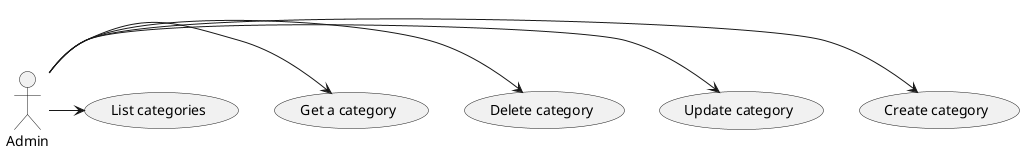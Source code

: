 @startuml

:Admin: -> (Create category)
:Admin: -> (Update category)
:Admin: -> (Delete category)
:Admin: -> (Get a category)
:Admin: -> (List categories)

@enduml

